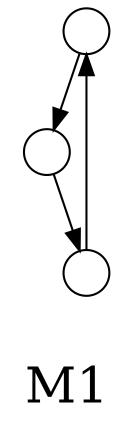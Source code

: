/*****
GId:98  Count: 508514
*****/

digraph G {
  graph [splines=false overlap=false]
  node  [shape=ellipse, width=0.3, height=0.3, label=""]
  0 ;
  1 ;
  2 ;
  0 -> 1;
  1 -> 2;
  2 -> 0;
  label = "\nM1\n";  fontsize=24;
}
